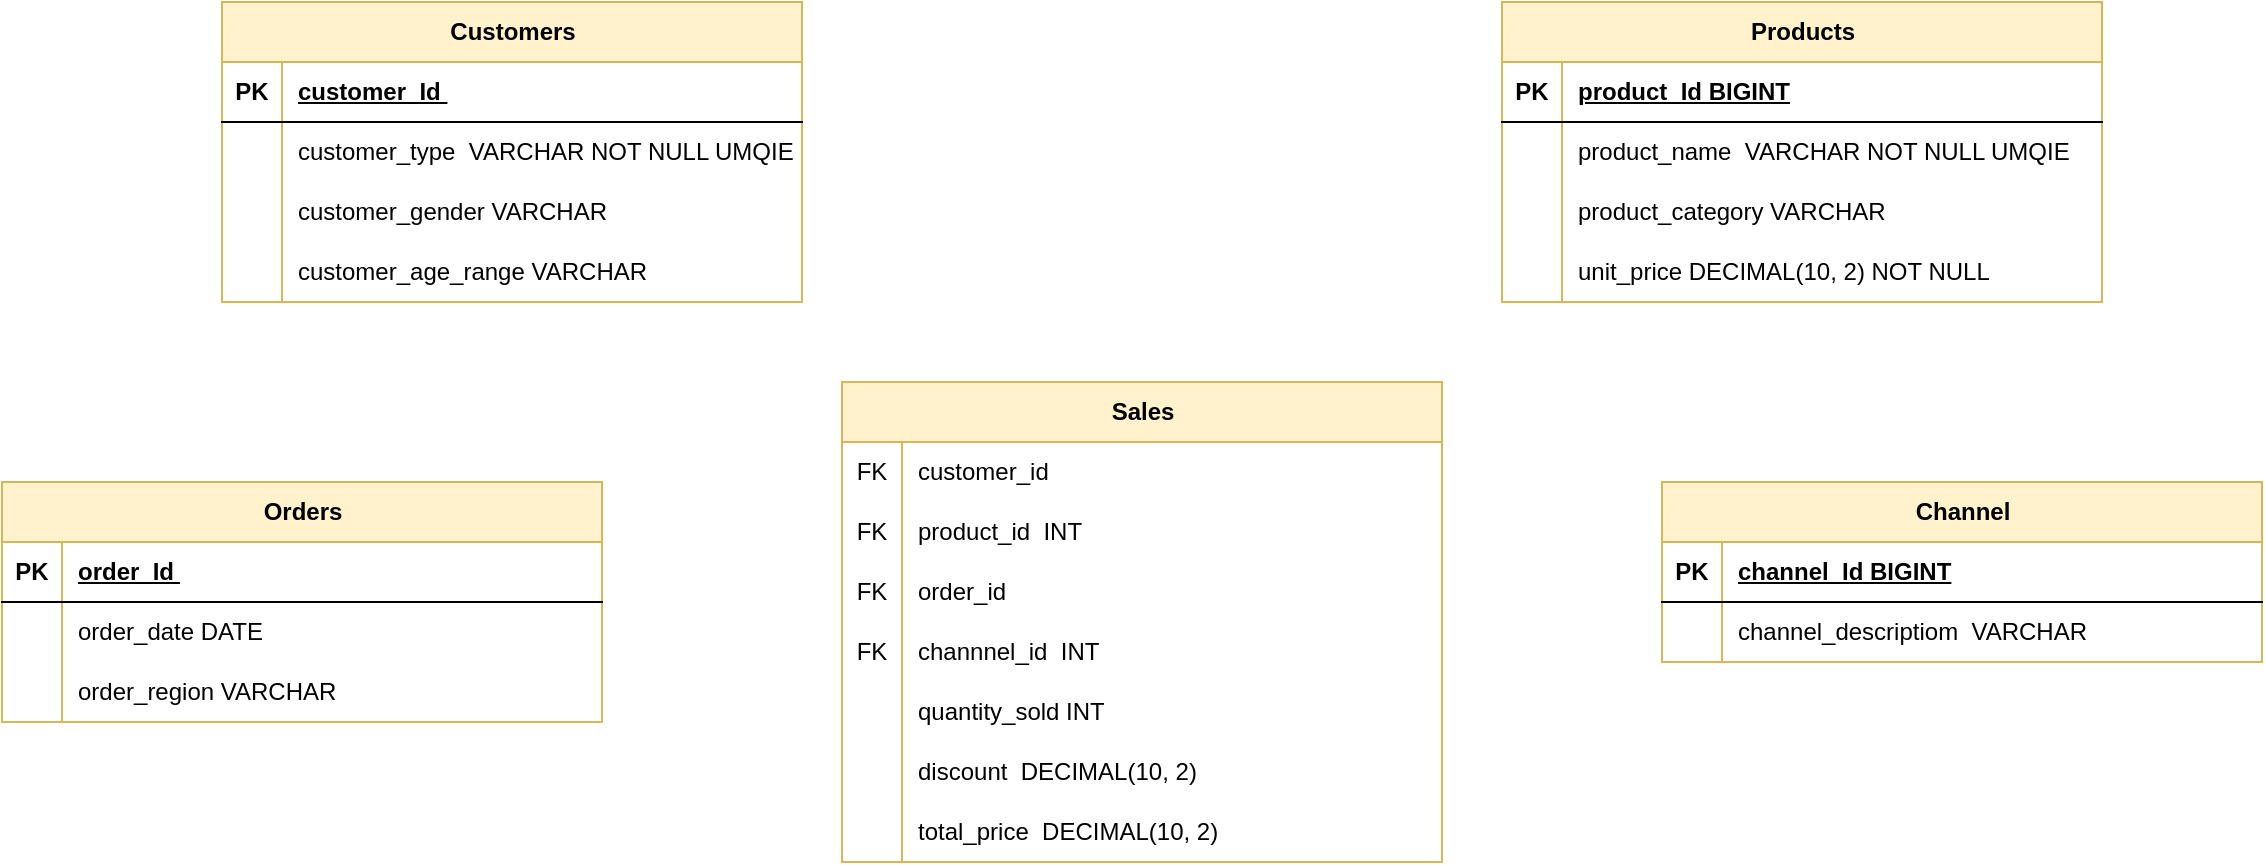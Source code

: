 <mxfile version="26.0.5">
  <diagram name="Page-1" id="jtWwxC6je7oOW2dL1e5N">
    <mxGraphModel dx="1562" dy="845" grid="1" gridSize="10" guides="1" tooltips="1" connect="1" arrows="1" fold="1" page="1" pageScale="1" pageWidth="3300" pageHeight="4681" math="0" shadow="0">
      <root>
        <mxCell id="0" />
        <mxCell id="1" parent="0" />
        <mxCell id="rc6oZTqQvMGZMKsZHJq4-1" value="Customers" style="shape=table;startSize=30;container=1;collapsible=1;childLayout=tableLayout;fixedRows=1;rowLines=0;fontStyle=1;align=center;resizeLast=1;html=1;fillColor=#fff2cc;strokeColor=#d6b656;" vertex="1" parent="1">
          <mxGeometry x="440" y="200" width="290" height="150" as="geometry" />
        </mxCell>
        <mxCell id="rc6oZTqQvMGZMKsZHJq4-2" value="" style="shape=tableRow;horizontal=0;startSize=0;swimlaneHead=0;swimlaneBody=0;fillColor=none;collapsible=0;dropTarget=0;points=[[0,0.5],[1,0.5]];portConstraint=eastwest;top=0;left=0;right=0;bottom=1;" vertex="1" parent="rc6oZTqQvMGZMKsZHJq4-1">
          <mxGeometry y="30" width="290" height="30" as="geometry" />
        </mxCell>
        <mxCell id="rc6oZTqQvMGZMKsZHJq4-3" value="PK" style="shape=partialRectangle;connectable=0;fillColor=none;top=0;left=0;bottom=0;right=0;fontStyle=1;overflow=hidden;whiteSpace=wrap;html=1;" vertex="1" parent="rc6oZTqQvMGZMKsZHJq4-2">
          <mxGeometry width="30" height="30" as="geometry">
            <mxRectangle width="30" height="30" as="alternateBounds" />
          </mxGeometry>
        </mxCell>
        <mxCell id="rc6oZTqQvMGZMKsZHJq4-4" value="customer_Id&amp;nbsp;" style="shape=partialRectangle;connectable=0;fillColor=none;top=0;left=0;bottom=0;right=0;align=left;spacingLeft=6;fontStyle=5;overflow=hidden;whiteSpace=wrap;html=1;" vertex="1" parent="rc6oZTqQvMGZMKsZHJq4-2">
          <mxGeometry x="30" width="260" height="30" as="geometry">
            <mxRectangle width="260" height="30" as="alternateBounds" />
          </mxGeometry>
        </mxCell>
        <mxCell id="rc6oZTqQvMGZMKsZHJq4-5" value="" style="shape=tableRow;horizontal=0;startSize=0;swimlaneHead=0;swimlaneBody=0;fillColor=none;collapsible=0;dropTarget=0;points=[[0,0.5],[1,0.5]];portConstraint=eastwest;top=0;left=0;right=0;bottom=0;" vertex="1" parent="rc6oZTqQvMGZMKsZHJq4-1">
          <mxGeometry y="60" width="290" height="30" as="geometry" />
        </mxCell>
        <mxCell id="rc6oZTqQvMGZMKsZHJq4-6" value="" style="shape=partialRectangle;connectable=0;fillColor=none;top=0;left=0;bottom=0;right=0;editable=1;overflow=hidden;whiteSpace=wrap;html=1;" vertex="1" parent="rc6oZTqQvMGZMKsZHJq4-5">
          <mxGeometry width="30" height="30" as="geometry">
            <mxRectangle width="30" height="30" as="alternateBounds" />
          </mxGeometry>
        </mxCell>
        <mxCell id="rc6oZTqQvMGZMKsZHJq4-7" value="customer_type&amp;nbsp; VARCHAR NOT NULL UMQIE" style="shape=partialRectangle;connectable=0;fillColor=none;top=0;left=0;bottom=0;right=0;align=left;spacingLeft=6;overflow=hidden;whiteSpace=wrap;html=1;" vertex="1" parent="rc6oZTqQvMGZMKsZHJq4-5">
          <mxGeometry x="30" width="260" height="30" as="geometry">
            <mxRectangle width="260" height="30" as="alternateBounds" />
          </mxGeometry>
        </mxCell>
        <mxCell id="rc6oZTqQvMGZMKsZHJq4-8" value="" style="shape=tableRow;horizontal=0;startSize=0;swimlaneHead=0;swimlaneBody=0;fillColor=none;collapsible=0;dropTarget=0;points=[[0,0.5],[1,0.5]];portConstraint=eastwest;top=0;left=0;right=0;bottom=0;" vertex="1" parent="rc6oZTqQvMGZMKsZHJq4-1">
          <mxGeometry y="90" width="290" height="30" as="geometry" />
        </mxCell>
        <mxCell id="rc6oZTqQvMGZMKsZHJq4-9" value="" style="shape=partialRectangle;connectable=0;fillColor=none;top=0;left=0;bottom=0;right=0;editable=1;overflow=hidden;whiteSpace=wrap;html=1;" vertex="1" parent="rc6oZTqQvMGZMKsZHJq4-8">
          <mxGeometry width="30" height="30" as="geometry">
            <mxRectangle width="30" height="30" as="alternateBounds" />
          </mxGeometry>
        </mxCell>
        <mxCell id="rc6oZTqQvMGZMKsZHJq4-10" value="customer_gender VARCHAR&amp;nbsp;" style="shape=partialRectangle;connectable=0;fillColor=none;top=0;left=0;bottom=0;right=0;align=left;spacingLeft=6;overflow=hidden;whiteSpace=wrap;html=1;" vertex="1" parent="rc6oZTqQvMGZMKsZHJq4-8">
          <mxGeometry x="30" width="260" height="30" as="geometry">
            <mxRectangle width="260" height="30" as="alternateBounds" />
          </mxGeometry>
        </mxCell>
        <mxCell id="rc6oZTqQvMGZMKsZHJq4-11" value="" style="shape=tableRow;horizontal=0;startSize=0;swimlaneHead=0;swimlaneBody=0;fillColor=none;collapsible=0;dropTarget=0;points=[[0,0.5],[1,0.5]];portConstraint=eastwest;top=0;left=0;right=0;bottom=0;" vertex="1" parent="rc6oZTqQvMGZMKsZHJq4-1">
          <mxGeometry y="120" width="290" height="30" as="geometry" />
        </mxCell>
        <mxCell id="rc6oZTqQvMGZMKsZHJq4-12" value="" style="shape=partialRectangle;connectable=0;fillColor=none;top=0;left=0;bottom=0;right=0;editable=1;overflow=hidden;whiteSpace=wrap;html=1;" vertex="1" parent="rc6oZTqQvMGZMKsZHJq4-11">
          <mxGeometry width="30" height="30" as="geometry">
            <mxRectangle width="30" height="30" as="alternateBounds" />
          </mxGeometry>
        </mxCell>
        <mxCell id="rc6oZTqQvMGZMKsZHJq4-13" value="customer_age_range VARCHAR" style="shape=partialRectangle;connectable=0;fillColor=none;top=0;left=0;bottom=0;right=0;align=left;spacingLeft=6;overflow=hidden;whiteSpace=wrap;html=1;" vertex="1" parent="rc6oZTqQvMGZMKsZHJq4-11">
          <mxGeometry x="30" width="260" height="30" as="geometry">
            <mxRectangle width="260" height="30" as="alternateBounds" />
          </mxGeometry>
        </mxCell>
        <mxCell id="rc6oZTqQvMGZMKsZHJq4-14" value="Products" style="shape=table;startSize=30;container=1;collapsible=1;childLayout=tableLayout;fixedRows=1;rowLines=0;fontStyle=1;align=center;resizeLast=1;html=1;fillColor=#fff2cc;strokeColor=#d6b656;" vertex="1" parent="1">
          <mxGeometry x="1080" y="200" width="300" height="150" as="geometry" />
        </mxCell>
        <mxCell id="rc6oZTqQvMGZMKsZHJq4-15" value="" style="shape=tableRow;horizontal=0;startSize=0;swimlaneHead=0;swimlaneBody=0;fillColor=none;collapsible=0;dropTarget=0;points=[[0,0.5],[1,0.5]];portConstraint=eastwest;top=0;left=0;right=0;bottom=1;" vertex="1" parent="rc6oZTqQvMGZMKsZHJq4-14">
          <mxGeometry y="30" width="300" height="30" as="geometry" />
        </mxCell>
        <mxCell id="rc6oZTqQvMGZMKsZHJq4-16" value="PK" style="shape=partialRectangle;connectable=0;fillColor=none;top=0;left=0;bottom=0;right=0;fontStyle=1;overflow=hidden;whiteSpace=wrap;html=1;" vertex="1" parent="rc6oZTqQvMGZMKsZHJq4-15">
          <mxGeometry width="30" height="30" as="geometry">
            <mxRectangle width="30" height="30" as="alternateBounds" />
          </mxGeometry>
        </mxCell>
        <mxCell id="rc6oZTqQvMGZMKsZHJq4-17" value="product_Id BIGINT" style="shape=partialRectangle;connectable=0;fillColor=none;top=0;left=0;bottom=0;right=0;align=left;spacingLeft=6;fontStyle=5;overflow=hidden;whiteSpace=wrap;html=1;" vertex="1" parent="rc6oZTqQvMGZMKsZHJq4-15">
          <mxGeometry x="30" width="270" height="30" as="geometry">
            <mxRectangle width="270" height="30" as="alternateBounds" />
          </mxGeometry>
        </mxCell>
        <mxCell id="rc6oZTqQvMGZMKsZHJq4-18" value="" style="shape=tableRow;horizontal=0;startSize=0;swimlaneHead=0;swimlaneBody=0;fillColor=none;collapsible=0;dropTarget=0;points=[[0,0.5],[1,0.5]];portConstraint=eastwest;top=0;left=0;right=0;bottom=0;" vertex="1" parent="rc6oZTqQvMGZMKsZHJq4-14">
          <mxGeometry y="60" width="300" height="30" as="geometry" />
        </mxCell>
        <mxCell id="rc6oZTqQvMGZMKsZHJq4-19" value="" style="shape=partialRectangle;connectable=0;fillColor=none;top=0;left=0;bottom=0;right=0;editable=1;overflow=hidden;whiteSpace=wrap;html=1;" vertex="1" parent="rc6oZTqQvMGZMKsZHJq4-18">
          <mxGeometry width="30" height="30" as="geometry">
            <mxRectangle width="30" height="30" as="alternateBounds" />
          </mxGeometry>
        </mxCell>
        <mxCell id="rc6oZTqQvMGZMKsZHJq4-20" value="product_name&amp;nbsp; VARCHAR NOT NULL UMQIE" style="shape=partialRectangle;connectable=0;fillColor=none;top=0;left=0;bottom=0;right=0;align=left;spacingLeft=6;overflow=hidden;whiteSpace=wrap;html=1;" vertex="1" parent="rc6oZTqQvMGZMKsZHJq4-18">
          <mxGeometry x="30" width="270" height="30" as="geometry">
            <mxRectangle width="270" height="30" as="alternateBounds" />
          </mxGeometry>
        </mxCell>
        <mxCell id="rc6oZTqQvMGZMKsZHJq4-21" value="" style="shape=tableRow;horizontal=0;startSize=0;swimlaneHead=0;swimlaneBody=0;fillColor=none;collapsible=0;dropTarget=0;points=[[0,0.5],[1,0.5]];portConstraint=eastwest;top=0;left=0;right=0;bottom=0;" vertex="1" parent="rc6oZTqQvMGZMKsZHJq4-14">
          <mxGeometry y="90" width="300" height="30" as="geometry" />
        </mxCell>
        <mxCell id="rc6oZTqQvMGZMKsZHJq4-22" value="" style="shape=partialRectangle;connectable=0;fillColor=none;top=0;left=0;bottom=0;right=0;editable=1;overflow=hidden;whiteSpace=wrap;html=1;" vertex="1" parent="rc6oZTqQvMGZMKsZHJq4-21">
          <mxGeometry width="30" height="30" as="geometry">
            <mxRectangle width="30" height="30" as="alternateBounds" />
          </mxGeometry>
        </mxCell>
        <mxCell id="rc6oZTqQvMGZMKsZHJq4-23" value="product_category VARCHAR&amp;nbsp;" style="shape=partialRectangle;connectable=0;fillColor=none;top=0;left=0;bottom=0;right=0;align=left;spacingLeft=6;overflow=hidden;whiteSpace=wrap;html=1;" vertex="1" parent="rc6oZTqQvMGZMKsZHJq4-21">
          <mxGeometry x="30" width="270" height="30" as="geometry">
            <mxRectangle width="270" height="30" as="alternateBounds" />
          </mxGeometry>
        </mxCell>
        <mxCell id="rc6oZTqQvMGZMKsZHJq4-24" value="" style="shape=tableRow;horizontal=0;startSize=0;swimlaneHead=0;swimlaneBody=0;fillColor=none;collapsible=0;dropTarget=0;points=[[0,0.5],[1,0.5]];portConstraint=eastwest;top=0;left=0;right=0;bottom=0;" vertex="1" parent="rc6oZTqQvMGZMKsZHJq4-14">
          <mxGeometry y="120" width="300" height="30" as="geometry" />
        </mxCell>
        <mxCell id="rc6oZTqQvMGZMKsZHJq4-25" value="" style="shape=partialRectangle;connectable=0;fillColor=none;top=0;left=0;bottom=0;right=0;editable=1;overflow=hidden;whiteSpace=wrap;html=1;" vertex="1" parent="rc6oZTqQvMGZMKsZHJq4-24">
          <mxGeometry width="30" height="30" as="geometry">
            <mxRectangle width="30" height="30" as="alternateBounds" />
          </mxGeometry>
        </mxCell>
        <mxCell id="rc6oZTqQvMGZMKsZHJq4-26" value="unit_price &lt;span class=&quot;hljs-type&quot;&gt;DECIMAL&lt;/span&gt;(&lt;span class=&quot;hljs-number&quot;&gt;10&lt;/span&gt;, &lt;span class=&quot;hljs-number&quot;&gt;2&lt;/span&gt;) NOT NULL&amp;nbsp;" style="shape=partialRectangle;connectable=0;fillColor=none;top=0;left=0;bottom=0;right=0;align=left;spacingLeft=6;overflow=hidden;whiteSpace=wrap;html=1;" vertex="1" parent="rc6oZTqQvMGZMKsZHJq4-24">
          <mxGeometry x="30" width="270" height="30" as="geometry">
            <mxRectangle width="270" height="30" as="alternateBounds" />
          </mxGeometry>
        </mxCell>
        <mxCell id="rc6oZTqQvMGZMKsZHJq4-27" value="Orders" style="shape=table;startSize=30;container=1;collapsible=1;childLayout=tableLayout;fixedRows=1;rowLines=0;fontStyle=1;align=center;resizeLast=1;html=1;fillColor=#fff2cc;strokeColor=#d6b656;" vertex="1" parent="1">
          <mxGeometry x="330" y="440" width="300" height="120" as="geometry" />
        </mxCell>
        <mxCell id="rc6oZTqQvMGZMKsZHJq4-28" value="" style="shape=tableRow;horizontal=0;startSize=0;swimlaneHead=0;swimlaneBody=0;fillColor=none;collapsible=0;dropTarget=0;points=[[0,0.5],[1,0.5]];portConstraint=eastwest;top=0;left=0;right=0;bottom=1;" vertex="1" parent="rc6oZTqQvMGZMKsZHJq4-27">
          <mxGeometry y="30" width="300" height="30" as="geometry" />
        </mxCell>
        <mxCell id="rc6oZTqQvMGZMKsZHJq4-29" value="PK" style="shape=partialRectangle;connectable=0;fillColor=none;top=0;left=0;bottom=0;right=0;fontStyle=1;overflow=hidden;whiteSpace=wrap;html=1;" vertex="1" parent="rc6oZTqQvMGZMKsZHJq4-28">
          <mxGeometry width="30" height="30" as="geometry">
            <mxRectangle width="30" height="30" as="alternateBounds" />
          </mxGeometry>
        </mxCell>
        <mxCell id="rc6oZTqQvMGZMKsZHJq4-30" value="order_Id&amp;nbsp;" style="shape=partialRectangle;connectable=0;fillColor=none;top=0;left=0;bottom=0;right=0;align=left;spacingLeft=6;fontStyle=5;overflow=hidden;whiteSpace=wrap;html=1;" vertex="1" parent="rc6oZTqQvMGZMKsZHJq4-28">
          <mxGeometry x="30" width="270" height="30" as="geometry">
            <mxRectangle width="270" height="30" as="alternateBounds" />
          </mxGeometry>
        </mxCell>
        <mxCell id="rc6oZTqQvMGZMKsZHJq4-31" value="" style="shape=tableRow;horizontal=0;startSize=0;swimlaneHead=0;swimlaneBody=0;fillColor=none;collapsible=0;dropTarget=0;points=[[0,0.5],[1,0.5]];portConstraint=eastwest;top=0;left=0;right=0;bottom=0;" vertex="1" parent="rc6oZTqQvMGZMKsZHJq4-27">
          <mxGeometry y="60" width="300" height="30" as="geometry" />
        </mxCell>
        <mxCell id="rc6oZTqQvMGZMKsZHJq4-32" value="" style="shape=partialRectangle;connectable=0;fillColor=none;top=0;left=0;bottom=0;right=0;editable=1;overflow=hidden;whiteSpace=wrap;html=1;" vertex="1" parent="rc6oZTqQvMGZMKsZHJq4-31">
          <mxGeometry width="30" height="30" as="geometry">
            <mxRectangle width="30" height="30" as="alternateBounds" />
          </mxGeometry>
        </mxCell>
        <mxCell id="rc6oZTqQvMGZMKsZHJq4-33" value="order_date DATE" style="shape=partialRectangle;connectable=0;fillColor=none;top=0;left=0;bottom=0;right=0;align=left;spacingLeft=6;overflow=hidden;whiteSpace=wrap;html=1;" vertex="1" parent="rc6oZTqQvMGZMKsZHJq4-31">
          <mxGeometry x="30" width="270" height="30" as="geometry">
            <mxRectangle width="270" height="30" as="alternateBounds" />
          </mxGeometry>
        </mxCell>
        <mxCell id="rc6oZTqQvMGZMKsZHJq4-34" value="" style="shape=tableRow;horizontal=0;startSize=0;swimlaneHead=0;swimlaneBody=0;fillColor=none;collapsible=0;dropTarget=0;points=[[0,0.5],[1,0.5]];portConstraint=eastwest;top=0;left=0;right=0;bottom=0;" vertex="1" parent="rc6oZTqQvMGZMKsZHJq4-27">
          <mxGeometry y="90" width="300" height="30" as="geometry" />
        </mxCell>
        <mxCell id="rc6oZTqQvMGZMKsZHJq4-35" value="" style="shape=partialRectangle;connectable=0;fillColor=none;top=0;left=0;bottom=0;right=0;editable=1;overflow=hidden;whiteSpace=wrap;html=1;" vertex="1" parent="rc6oZTqQvMGZMKsZHJq4-34">
          <mxGeometry width="30" height="30" as="geometry">
            <mxRectangle width="30" height="30" as="alternateBounds" />
          </mxGeometry>
        </mxCell>
        <mxCell id="rc6oZTqQvMGZMKsZHJq4-36" value="order_region VARCHAR&amp;nbsp;" style="shape=partialRectangle;connectable=0;fillColor=none;top=0;left=0;bottom=0;right=0;align=left;spacingLeft=6;overflow=hidden;whiteSpace=wrap;html=1;" vertex="1" parent="rc6oZTqQvMGZMKsZHJq4-34">
          <mxGeometry x="30" width="270" height="30" as="geometry">
            <mxRectangle width="270" height="30" as="alternateBounds" />
          </mxGeometry>
        </mxCell>
        <mxCell id="rc6oZTqQvMGZMKsZHJq4-40" value="Sales" style="shape=table;startSize=30;container=1;collapsible=1;childLayout=tableLayout;fixedRows=1;rowLines=0;fontStyle=1;align=center;resizeLast=1;html=1;fillColor=#fff2cc;strokeColor=#d6b656;" vertex="1" parent="1">
          <mxGeometry x="750" y="390" width="300" height="240" as="geometry" />
        </mxCell>
        <mxCell id="rc6oZTqQvMGZMKsZHJq4-44" value="" style="shape=tableRow;horizontal=0;startSize=0;swimlaneHead=0;swimlaneBody=0;fillColor=none;collapsible=0;dropTarget=0;points=[[0,0.5],[1,0.5]];portConstraint=eastwest;top=0;left=0;right=0;bottom=0;" vertex="1" parent="rc6oZTqQvMGZMKsZHJq4-40">
          <mxGeometry y="30" width="300" height="30" as="geometry" />
        </mxCell>
        <mxCell id="rc6oZTqQvMGZMKsZHJq4-45" value="FK" style="shape=partialRectangle;connectable=0;fillColor=none;top=0;left=0;bottom=0;right=0;editable=1;overflow=hidden;whiteSpace=wrap;html=1;" vertex="1" parent="rc6oZTqQvMGZMKsZHJq4-44">
          <mxGeometry width="30" height="30" as="geometry">
            <mxRectangle width="30" height="30" as="alternateBounds" />
          </mxGeometry>
        </mxCell>
        <mxCell id="rc6oZTqQvMGZMKsZHJq4-46" value="customer_id" style="shape=partialRectangle;connectable=0;fillColor=none;top=0;left=0;bottom=0;right=0;align=left;spacingLeft=6;overflow=hidden;whiteSpace=wrap;html=1;" vertex="1" parent="rc6oZTqQvMGZMKsZHJq4-44">
          <mxGeometry x="30" width="270" height="30" as="geometry">
            <mxRectangle width="270" height="30" as="alternateBounds" />
          </mxGeometry>
        </mxCell>
        <mxCell id="rc6oZTqQvMGZMKsZHJq4-47" value="" style="shape=tableRow;horizontal=0;startSize=0;swimlaneHead=0;swimlaneBody=0;fillColor=none;collapsible=0;dropTarget=0;points=[[0,0.5],[1,0.5]];portConstraint=eastwest;top=0;left=0;right=0;bottom=0;" vertex="1" parent="rc6oZTqQvMGZMKsZHJq4-40">
          <mxGeometry y="60" width="300" height="30" as="geometry" />
        </mxCell>
        <mxCell id="rc6oZTqQvMGZMKsZHJq4-48" value="FK" style="shape=partialRectangle;connectable=0;fillColor=none;top=0;left=0;bottom=0;right=0;editable=1;overflow=hidden;whiteSpace=wrap;html=1;" vertex="1" parent="rc6oZTqQvMGZMKsZHJq4-47">
          <mxGeometry width="30" height="30" as="geometry">
            <mxRectangle width="30" height="30" as="alternateBounds" />
          </mxGeometry>
        </mxCell>
        <mxCell id="rc6oZTqQvMGZMKsZHJq4-49" value="product_id&amp;nbsp; INT" style="shape=partialRectangle;connectable=0;fillColor=none;top=0;left=0;bottom=0;right=0;align=left;spacingLeft=6;overflow=hidden;whiteSpace=wrap;html=1;" vertex="1" parent="rc6oZTqQvMGZMKsZHJq4-47">
          <mxGeometry x="30" width="270" height="30" as="geometry">
            <mxRectangle width="270" height="30" as="alternateBounds" />
          </mxGeometry>
        </mxCell>
        <mxCell id="rc6oZTqQvMGZMKsZHJq4-50" value="" style="shape=tableRow;horizontal=0;startSize=0;swimlaneHead=0;swimlaneBody=0;fillColor=none;collapsible=0;dropTarget=0;points=[[0,0.5],[1,0.5]];portConstraint=eastwest;top=0;left=0;right=0;bottom=0;" vertex="1" parent="rc6oZTqQvMGZMKsZHJq4-40">
          <mxGeometry y="90" width="300" height="30" as="geometry" />
        </mxCell>
        <mxCell id="rc6oZTqQvMGZMKsZHJq4-51" value="FK" style="shape=partialRectangle;connectable=0;fillColor=none;top=0;left=0;bottom=0;right=0;editable=1;overflow=hidden;whiteSpace=wrap;html=1;" vertex="1" parent="rc6oZTqQvMGZMKsZHJq4-50">
          <mxGeometry width="30" height="30" as="geometry">
            <mxRectangle width="30" height="30" as="alternateBounds" />
          </mxGeometry>
        </mxCell>
        <mxCell id="rc6oZTqQvMGZMKsZHJq4-52" value="order_id" style="shape=partialRectangle;connectable=0;fillColor=none;top=0;left=0;bottom=0;right=0;align=left;spacingLeft=6;overflow=hidden;whiteSpace=wrap;html=1;" vertex="1" parent="rc6oZTqQvMGZMKsZHJq4-50">
          <mxGeometry x="30" width="270" height="30" as="geometry">
            <mxRectangle width="270" height="30" as="alternateBounds" />
          </mxGeometry>
        </mxCell>
        <mxCell id="rc6oZTqQvMGZMKsZHJq4-81" style="shape=tableRow;horizontal=0;startSize=0;swimlaneHead=0;swimlaneBody=0;fillColor=none;collapsible=0;dropTarget=0;points=[[0,0.5],[1,0.5]];portConstraint=eastwest;top=0;left=0;right=0;bottom=0;" vertex="1" parent="rc6oZTqQvMGZMKsZHJq4-40">
          <mxGeometry y="120" width="300" height="30" as="geometry" />
        </mxCell>
        <mxCell id="rc6oZTqQvMGZMKsZHJq4-82" value="FK" style="shape=partialRectangle;connectable=0;fillColor=none;top=0;left=0;bottom=0;right=0;editable=1;overflow=hidden;whiteSpace=wrap;html=1;" vertex="1" parent="rc6oZTqQvMGZMKsZHJq4-81">
          <mxGeometry width="30" height="30" as="geometry">
            <mxRectangle width="30" height="30" as="alternateBounds" />
          </mxGeometry>
        </mxCell>
        <mxCell id="rc6oZTqQvMGZMKsZHJq4-83" value="channnel_id&amp;nbsp; INT" style="shape=partialRectangle;connectable=0;fillColor=none;top=0;left=0;bottom=0;right=0;align=left;spacingLeft=6;overflow=hidden;whiteSpace=wrap;html=1;" vertex="1" parent="rc6oZTqQvMGZMKsZHJq4-81">
          <mxGeometry x="30" width="270" height="30" as="geometry">
            <mxRectangle width="270" height="30" as="alternateBounds" />
          </mxGeometry>
        </mxCell>
        <mxCell id="rc6oZTqQvMGZMKsZHJq4-97" style="shape=tableRow;horizontal=0;startSize=0;swimlaneHead=0;swimlaneBody=0;fillColor=none;collapsible=0;dropTarget=0;points=[[0,0.5],[1,0.5]];portConstraint=eastwest;top=0;left=0;right=0;bottom=0;" vertex="1" parent="rc6oZTqQvMGZMKsZHJq4-40">
          <mxGeometry y="150" width="300" height="30" as="geometry" />
        </mxCell>
        <mxCell id="rc6oZTqQvMGZMKsZHJq4-98" style="shape=partialRectangle;connectable=0;fillColor=none;top=0;left=0;bottom=0;right=0;editable=1;overflow=hidden;whiteSpace=wrap;html=1;" vertex="1" parent="rc6oZTqQvMGZMKsZHJq4-97">
          <mxGeometry width="30" height="30" as="geometry">
            <mxRectangle width="30" height="30" as="alternateBounds" />
          </mxGeometry>
        </mxCell>
        <mxCell id="rc6oZTqQvMGZMKsZHJq4-99" value="quantity_sold INT" style="shape=partialRectangle;connectable=0;fillColor=none;top=0;left=0;bottom=0;right=0;align=left;spacingLeft=6;overflow=hidden;whiteSpace=wrap;html=1;" vertex="1" parent="rc6oZTqQvMGZMKsZHJq4-97">
          <mxGeometry x="30" width="270" height="30" as="geometry">
            <mxRectangle width="270" height="30" as="alternateBounds" />
          </mxGeometry>
        </mxCell>
        <mxCell id="rc6oZTqQvMGZMKsZHJq4-56" style="shape=tableRow;horizontal=0;startSize=0;swimlaneHead=0;swimlaneBody=0;fillColor=none;collapsible=0;dropTarget=0;points=[[0,0.5],[1,0.5]];portConstraint=eastwest;top=0;left=0;right=0;bottom=0;" vertex="1" parent="rc6oZTqQvMGZMKsZHJq4-40">
          <mxGeometry y="180" width="300" height="30" as="geometry" />
        </mxCell>
        <mxCell id="rc6oZTqQvMGZMKsZHJq4-57" style="shape=partialRectangle;connectable=0;fillColor=none;top=0;left=0;bottom=0;right=0;editable=1;overflow=hidden;whiteSpace=wrap;html=1;" vertex="1" parent="rc6oZTqQvMGZMKsZHJq4-56">
          <mxGeometry width="30" height="30" as="geometry">
            <mxRectangle width="30" height="30" as="alternateBounds" />
          </mxGeometry>
        </mxCell>
        <mxCell id="rc6oZTqQvMGZMKsZHJq4-58" value="discount&amp;nbsp;&amp;nbsp;&lt;span class=&quot;hljs-type&quot;&gt;DECIMAL&lt;/span&gt;(&lt;span class=&quot;hljs-number&quot;&gt;10&lt;/span&gt;,&amp;nbsp;&lt;span class=&quot;hljs-number&quot;&gt;2&lt;/span&gt;)" style="shape=partialRectangle;connectable=0;fillColor=none;top=0;left=0;bottom=0;right=0;align=left;spacingLeft=6;overflow=hidden;whiteSpace=wrap;html=1;" vertex="1" parent="rc6oZTqQvMGZMKsZHJq4-56">
          <mxGeometry x="30" width="270" height="30" as="geometry">
            <mxRectangle width="270" height="30" as="alternateBounds" />
          </mxGeometry>
        </mxCell>
        <mxCell id="rc6oZTqQvMGZMKsZHJq4-59" style="shape=tableRow;horizontal=0;startSize=0;swimlaneHead=0;swimlaneBody=0;fillColor=none;collapsible=0;dropTarget=0;points=[[0,0.5],[1,0.5]];portConstraint=eastwest;top=0;left=0;right=0;bottom=0;" vertex="1" parent="rc6oZTqQvMGZMKsZHJq4-40">
          <mxGeometry y="210" width="300" height="30" as="geometry" />
        </mxCell>
        <mxCell id="rc6oZTqQvMGZMKsZHJq4-60" style="shape=partialRectangle;connectable=0;fillColor=none;top=0;left=0;bottom=0;right=0;editable=1;overflow=hidden;whiteSpace=wrap;html=1;" vertex="1" parent="rc6oZTqQvMGZMKsZHJq4-59">
          <mxGeometry width="30" height="30" as="geometry">
            <mxRectangle width="30" height="30" as="alternateBounds" />
          </mxGeometry>
        </mxCell>
        <mxCell id="rc6oZTqQvMGZMKsZHJq4-61" value="total_price&amp;nbsp;&amp;nbsp;&lt;span class=&quot;hljs-type&quot;&gt;DECIMAL&lt;/span&gt;(&lt;span class=&quot;hljs-number&quot;&gt;10&lt;/span&gt;,&amp;nbsp;&lt;span class=&quot;hljs-number&quot;&gt;2&lt;/span&gt;)" style="shape=partialRectangle;connectable=0;fillColor=none;top=0;left=0;bottom=0;right=0;align=left;spacingLeft=6;overflow=hidden;whiteSpace=wrap;html=1;" vertex="1" parent="rc6oZTqQvMGZMKsZHJq4-59">
          <mxGeometry x="30" width="270" height="30" as="geometry">
            <mxRectangle width="270" height="30" as="alternateBounds" />
          </mxGeometry>
        </mxCell>
        <mxCell id="rc6oZTqQvMGZMKsZHJq4-62" value="Channel" style="shape=table;startSize=30;container=1;collapsible=1;childLayout=tableLayout;fixedRows=1;rowLines=0;fontStyle=1;align=center;resizeLast=1;html=1;fillColor=#fff2cc;strokeColor=#d6b656;" vertex="1" parent="1">
          <mxGeometry x="1160" y="440" width="300" height="90" as="geometry" />
        </mxCell>
        <mxCell id="rc6oZTqQvMGZMKsZHJq4-63" value="" style="shape=tableRow;horizontal=0;startSize=0;swimlaneHead=0;swimlaneBody=0;fillColor=none;collapsible=0;dropTarget=0;points=[[0,0.5],[1,0.5]];portConstraint=eastwest;top=0;left=0;right=0;bottom=1;" vertex="1" parent="rc6oZTqQvMGZMKsZHJq4-62">
          <mxGeometry y="30" width="300" height="30" as="geometry" />
        </mxCell>
        <mxCell id="rc6oZTqQvMGZMKsZHJq4-64" value="PK" style="shape=partialRectangle;connectable=0;fillColor=none;top=0;left=0;bottom=0;right=0;fontStyle=1;overflow=hidden;whiteSpace=wrap;html=1;" vertex="1" parent="rc6oZTqQvMGZMKsZHJq4-63">
          <mxGeometry width="30" height="30" as="geometry">
            <mxRectangle width="30" height="30" as="alternateBounds" />
          </mxGeometry>
        </mxCell>
        <mxCell id="rc6oZTqQvMGZMKsZHJq4-65" value="channel_Id BIGINT" style="shape=partialRectangle;connectable=0;fillColor=none;top=0;left=0;bottom=0;right=0;align=left;spacingLeft=6;fontStyle=5;overflow=hidden;whiteSpace=wrap;html=1;" vertex="1" parent="rc6oZTqQvMGZMKsZHJq4-63">
          <mxGeometry x="30" width="270" height="30" as="geometry">
            <mxRectangle width="270" height="30" as="alternateBounds" />
          </mxGeometry>
        </mxCell>
        <mxCell id="rc6oZTqQvMGZMKsZHJq4-66" value="" style="shape=tableRow;horizontal=0;startSize=0;swimlaneHead=0;swimlaneBody=0;fillColor=none;collapsible=0;dropTarget=0;points=[[0,0.5],[1,0.5]];portConstraint=eastwest;top=0;left=0;right=0;bottom=0;" vertex="1" parent="rc6oZTqQvMGZMKsZHJq4-62">
          <mxGeometry y="60" width="300" height="30" as="geometry" />
        </mxCell>
        <mxCell id="rc6oZTqQvMGZMKsZHJq4-67" value="" style="shape=partialRectangle;connectable=0;fillColor=none;top=0;left=0;bottom=0;right=0;editable=1;overflow=hidden;whiteSpace=wrap;html=1;" vertex="1" parent="rc6oZTqQvMGZMKsZHJq4-66">
          <mxGeometry width="30" height="30" as="geometry">
            <mxRectangle width="30" height="30" as="alternateBounds" />
          </mxGeometry>
        </mxCell>
        <mxCell id="rc6oZTqQvMGZMKsZHJq4-68" value="channel_descriptiom&amp;nbsp; VARCHAR" style="shape=partialRectangle;connectable=0;fillColor=none;top=0;left=0;bottom=0;right=0;align=left;spacingLeft=6;overflow=hidden;whiteSpace=wrap;html=1;" vertex="1" parent="rc6oZTqQvMGZMKsZHJq4-66">
          <mxGeometry x="30" width="270" height="30" as="geometry">
            <mxRectangle width="270" height="30" as="alternateBounds" />
          </mxGeometry>
        </mxCell>
      </root>
    </mxGraphModel>
  </diagram>
</mxfile>
